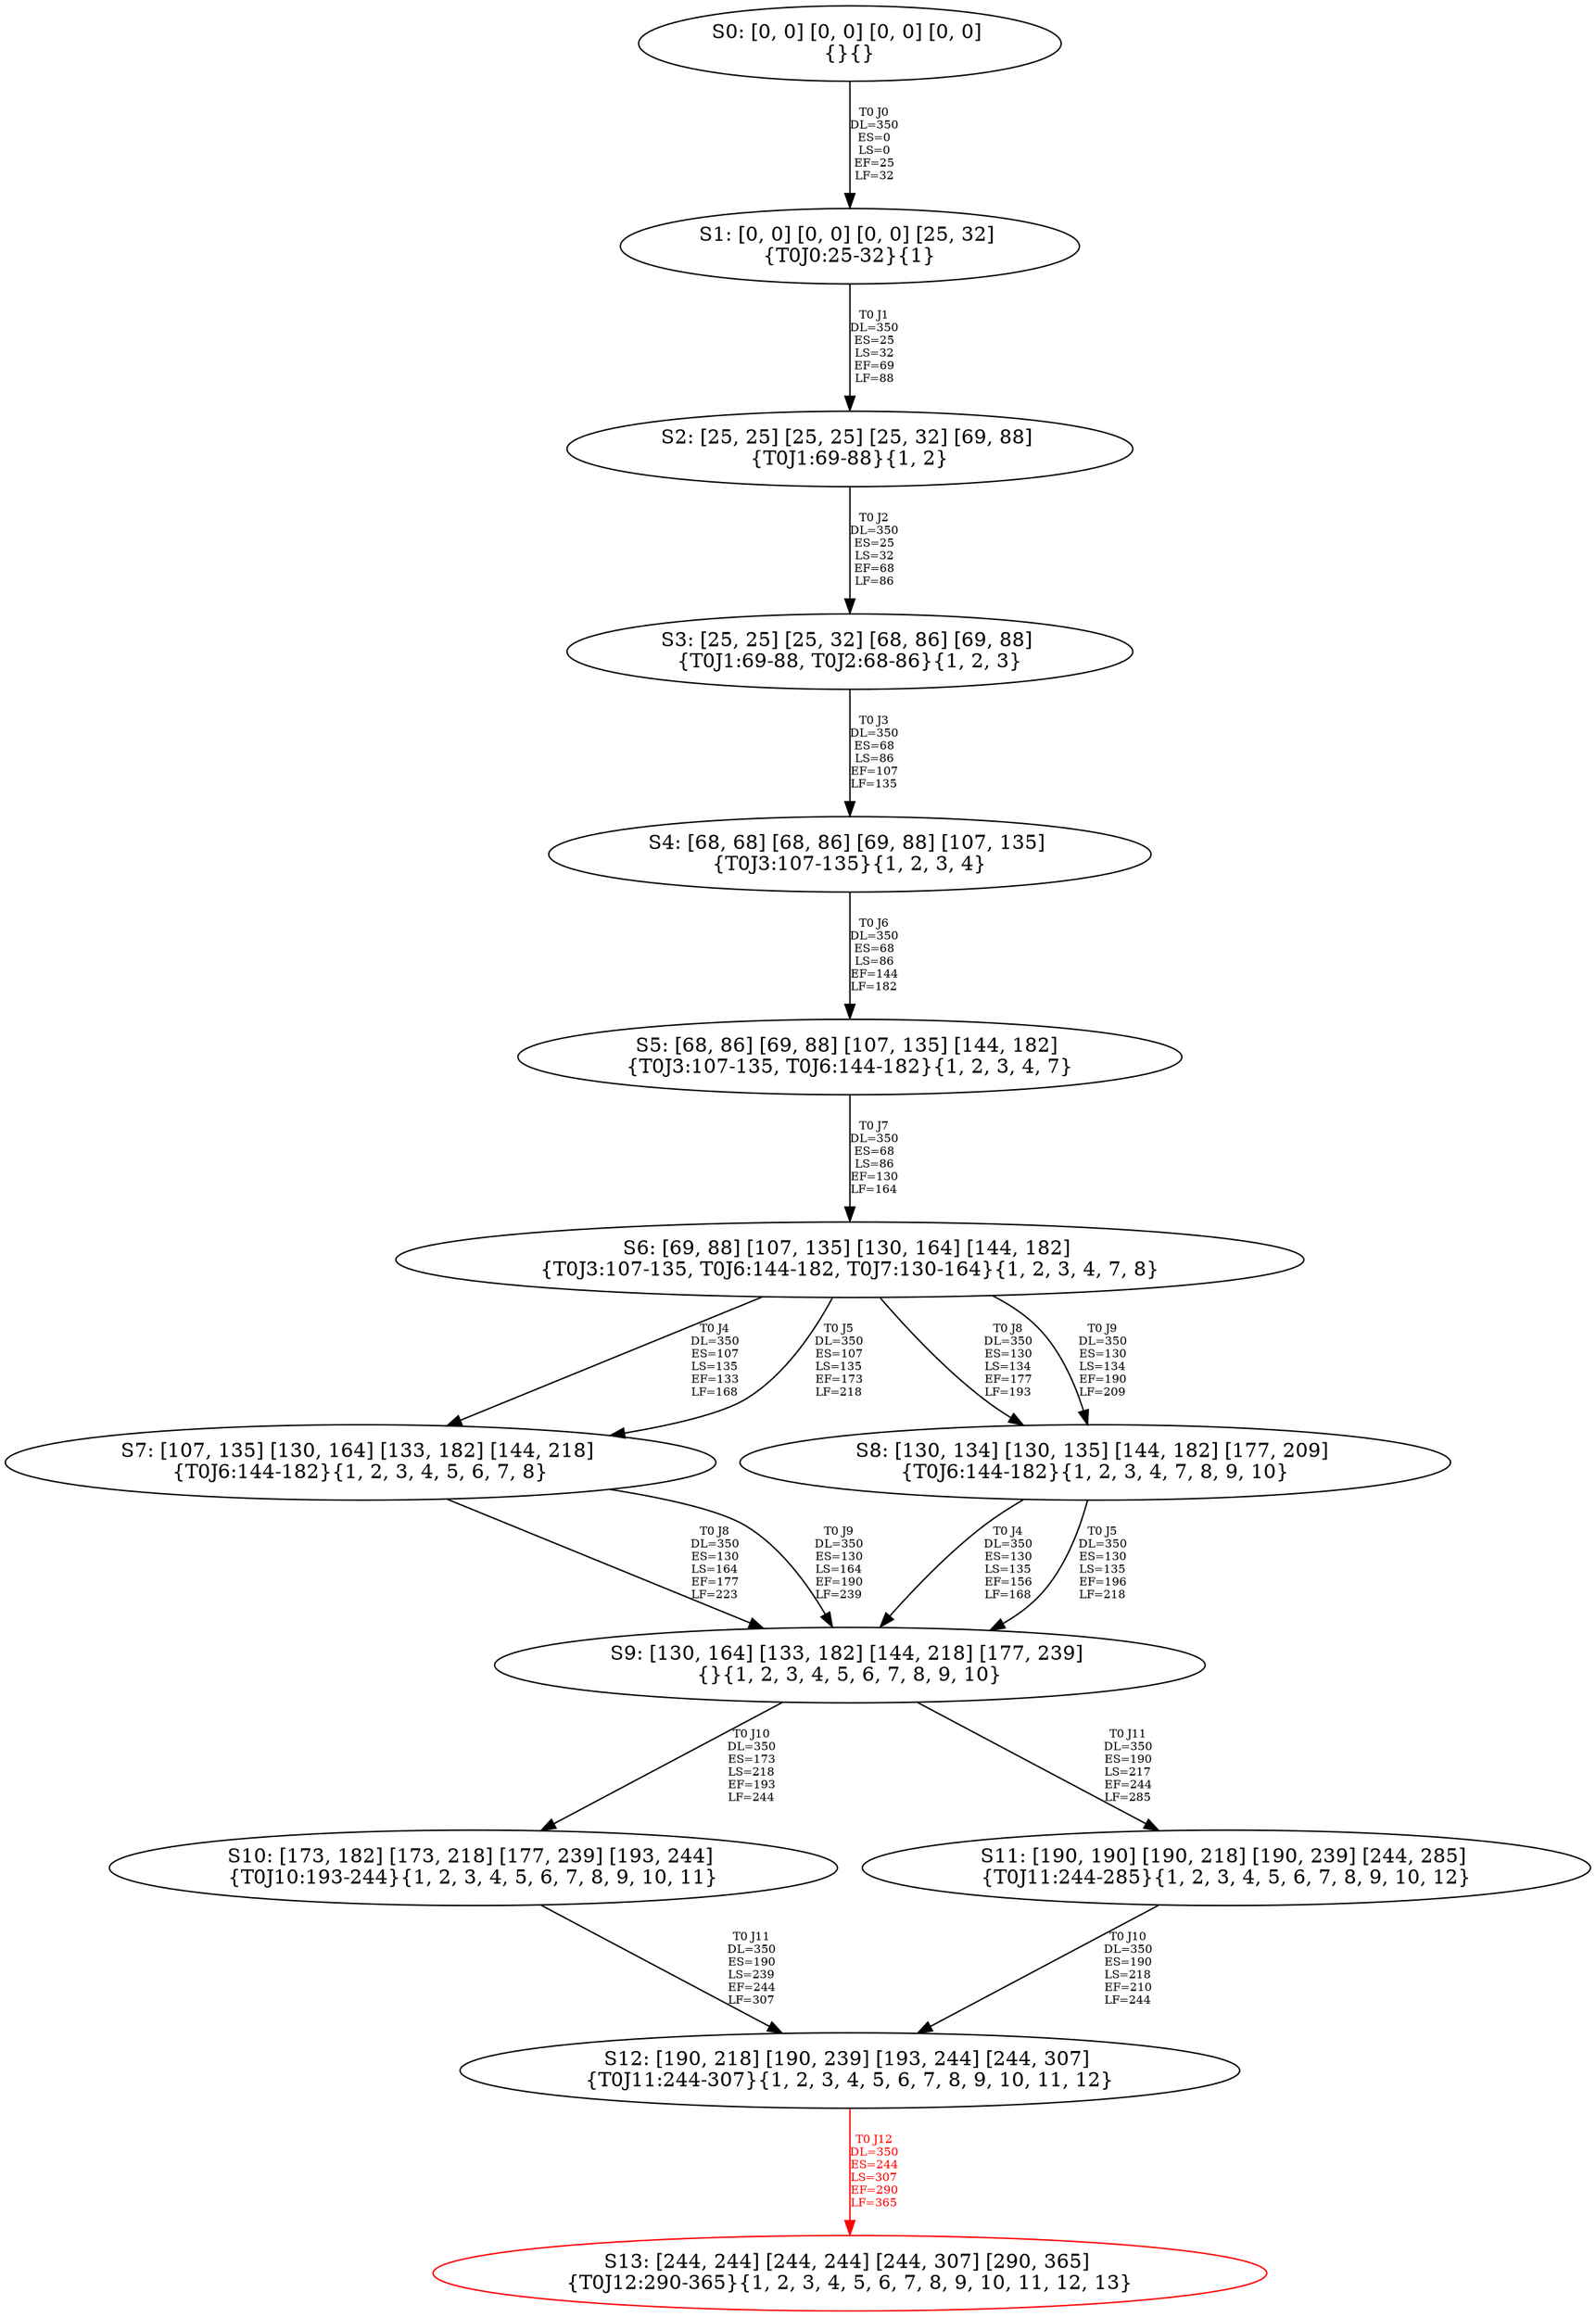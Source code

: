 digraph {
	S0[label="S0: [0, 0] [0, 0] [0, 0] [0, 0] \n{}{}"];
	S1[label="S1: [0, 0] [0, 0] [0, 0] [25, 32] \n{T0J0:25-32}{1}"];
	S2[label="S2: [25, 25] [25, 25] [25, 32] [69, 88] \n{T0J1:69-88}{1, 2}"];
	S3[label="S3: [25, 25] [25, 32] [68, 86] [69, 88] \n{T0J1:69-88, T0J2:68-86}{1, 2, 3}"];
	S4[label="S4: [68, 68] [68, 86] [69, 88] [107, 135] \n{T0J3:107-135}{1, 2, 3, 4}"];
	S5[label="S5: [68, 86] [69, 88] [107, 135] [144, 182] \n{T0J3:107-135, T0J6:144-182}{1, 2, 3, 4, 7}"];
	S6[label="S6: [69, 88] [107, 135] [130, 164] [144, 182] \n{T0J3:107-135, T0J6:144-182, T0J7:130-164}{1, 2, 3, 4, 7, 8}"];
	S7[label="S7: [107, 135] [130, 164] [133, 182] [144, 218] \n{T0J6:144-182}{1, 2, 3, 4, 5, 6, 7, 8}"];
	S8[label="S8: [130, 134] [130, 135] [144, 182] [177, 209] \n{T0J6:144-182}{1, 2, 3, 4, 7, 8, 9, 10}"];
	S9[label="S9: [130, 164] [133, 182] [144, 218] [177, 239] \n{}{1, 2, 3, 4, 5, 6, 7, 8, 9, 10}"];
	S10[label="S10: [173, 182] [173, 218] [177, 239] [193, 244] \n{T0J10:193-244}{1, 2, 3, 4, 5, 6, 7, 8, 9, 10, 11}"];
	S11[label="S11: [190, 190] [190, 218] [190, 239] [244, 285] \n{T0J11:244-285}{1, 2, 3, 4, 5, 6, 7, 8, 9, 10, 12}"];
	S12[label="S12: [190, 218] [190, 239] [193, 244] [244, 307] \n{T0J11:244-307}{1, 2, 3, 4, 5, 6, 7, 8, 9, 10, 11, 12}"];
	S13[label="S13: [244, 244] [244, 244] [244, 307] [290, 365] \n{T0J12:290-365}{1, 2, 3, 4, 5, 6, 7, 8, 9, 10, 11, 12, 13}"];
	S0 -> S1[label="T0 J0\nDL=350\nES=0\nLS=0\nEF=25\nLF=32",fontsize=8];
	S1 -> S2[label="T0 J1\nDL=350\nES=25\nLS=32\nEF=69\nLF=88",fontsize=8];
	S2 -> S3[label="T0 J2\nDL=350\nES=25\nLS=32\nEF=68\nLF=86",fontsize=8];
	S3 -> S4[label="T0 J3\nDL=350\nES=68\nLS=86\nEF=107\nLF=135",fontsize=8];
	S4 -> S5[label="T0 J6\nDL=350\nES=68\nLS=86\nEF=144\nLF=182",fontsize=8];
	S5 -> S6[label="T0 J7\nDL=350\nES=68\nLS=86\nEF=130\nLF=164",fontsize=8];
	S6 -> S7[label="T0 J4\nDL=350\nES=107\nLS=135\nEF=133\nLF=168",fontsize=8];
	S6 -> S7[label="T0 J5\nDL=350\nES=107\nLS=135\nEF=173\nLF=218",fontsize=8];
	S6 -> S8[label="T0 J8\nDL=350\nES=130\nLS=134\nEF=177\nLF=193",fontsize=8];
	S6 -> S8[label="T0 J9\nDL=350\nES=130\nLS=134\nEF=190\nLF=209",fontsize=8];
	S7 -> S9[label="T0 J8\nDL=350\nES=130\nLS=164\nEF=177\nLF=223",fontsize=8];
	S7 -> S9[label="T0 J9\nDL=350\nES=130\nLS=164\nEF=190\nLF=239",fontsize=8];
	S8 -> S9[label="T0 J4\nDL=350\nES=130\nLS=135\nEF=156\nLF=168",fontsize=8];
	S8 -> S9[label="T0 J5\nDL=350\nES=130\nLS=135\nEF=196\nLF=218",fontsize=8];
	S9 -> S10[label="T0 J10\nDL=350\nES=173\nLS=218\nEF=193\nLF=244",fontsize=8];
	S9 -> S11[label="T0 J11\nDL=350\nES=190\nLS=217\nEF=244\nLF=285",fontsize=8];
	S10 -> S12[label="T0 J11\nDL=350\nES=190\nLS=239\nEF=244\nLF=307",fontsize=8];
	S11 -> S12[label="T0 J10\nDL=350\nES=190\nLS=218\nEF=210\nLF=244",fontsize=8];
	S12 -> S13[label="T0 J12\nDL=350\nES=244\nLS=307\nEF=290\nLF=365",color=Red,fontcolor=Red,fontsize=8];
S13[color=Red];
}
